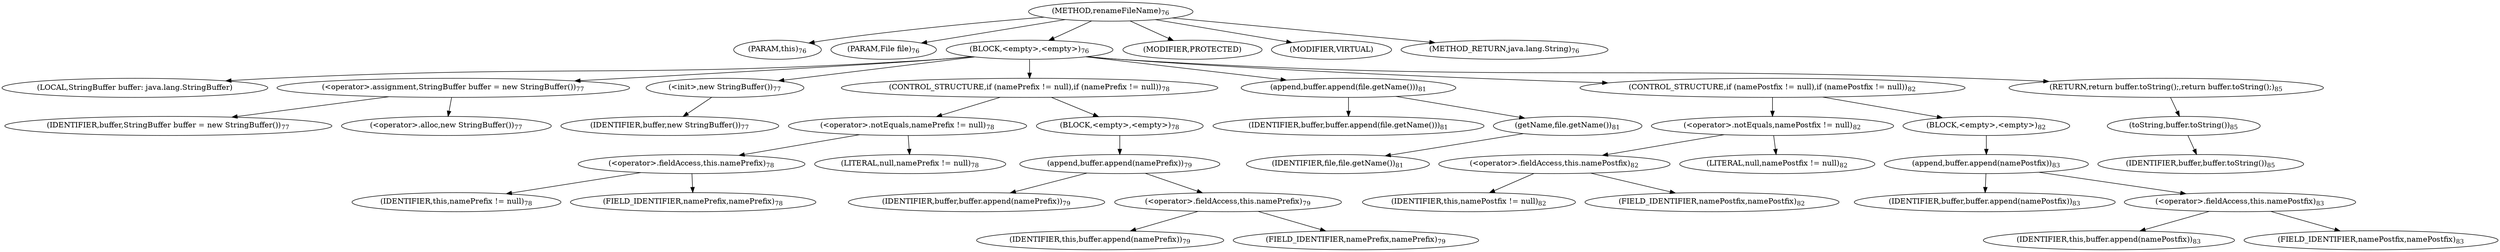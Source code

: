 digraph "renameFileName" {  
"152" [label = <(METHOD,renameFileName)<SUB>76</SUB>> ]
"153" [label = <(PARAM,this)<SUB>76</SUB>> ]
"154" [label = <(PARAM,File file)<SUB>76</SUB>> ]
"155" [label = <(BLOCK,&lt;empty&gt;,&lt;empty&gt;)<SUB>76</SUB>> ]
"13" [label = <(LOCAL,StringBuffer buffer: java.lang.StringBuffer)> ]
"156" [label = <(&lt;operator&gt;.assignment,StringBuffer buffer = new StringBuffer())<SUB>77</SUB>> ]
"157" [label = <(IDENTIFIER,buffer,StringBuffer buffer = new StringBuffer())<SUB>77</SUB>> ]
"158" [label = <(&lt;operator&gt;.alloc,new StringBuffer())<SUB>77</SUB>> ]
"159" [label = <(&lt;init&gt;,new StringBuffer())<SUB>77</SUB>> ]
"12" [label = <(IDENTIFIER,buffer,new StringBuffer())<SUB>77</SUB>> ]
"160" [label = <(CONTROL_STRUCTURE,if (namePrefix != null),if (namePrefix != null))<SUB>78</SUB>> ]
"161" [label = <(&lt;operator&gt;.notEquals,namePrefix != null)<SUB>78</SUB>> ]
"162" [label = <(&lt;operator&gt;.fieldAccess,this.namePrefix)<SUB>78</SUB>> ]
"163" [label = <(IDENTIFIER,this,namePrefix != null)<SUB>78</SUB>> ]
"164" [label = <(FIELD_IDENTIFIER,namePrefix,namePrefix)<SUB>78</SUB>> ]
"165" [label = <(LITERAL,null,namePrefix != null)<SUB>78</SUB>> ]
"166" [label = <(BLOCK,&lt;empty&gt;,&lt;empty&gt;)<SUB>78</SUB>> ]
"167" [label = <(append,buffer.append(namePrefix))<SUB>79</SUB>> ]
"168" [label = <(IDENTIFIER,buffer,buffer.append(namePrefix))<SUB>79</SUB>> ]
"169" [label = <(&lt;operator&gt;.fieldAccess,this.namePrefix)<SUB>79</SUB>> ]
"170" [label = <(IDENTIFIER,this,buffer.append(namePrefix))<SUB>79</SUB>> ]
"171" [label = <(FIELD_IDENTIFIER,namePrefix,namePrefix)<SUB>79</SUB>> ]
"172" [label = <(append,buffer.append(file.getName()))<SUB>81</SUB>> ]
"173" [label = <(IDENTIFIER,buffer,buffer.append(file.getName()))<SUB>81</SUB>> ]
"174" [label = <(getName,file.getName())<SUB>81</SUB>> ]
"175" [label = <(IDENTIFIER,file,file.getName())<SUB>81</SUB>> ]
"176" [label = <(CONTROL_STRUCTURE,if (namePostfix != null),if (namePostfix != null))<SUB>82</SUB>> ]
"177" [label = <(&lt;operator&gt;.notEquals,namePostfix != null)<SUB>82</SUB>> ]
"178" [label = <(&lt;operator&gt;.fieldAccess,this.namePostfix)<SUB>82</SUB>> ]
"179" [label = <(IDENTIFIER,this,namePostfix != null)<SUB>82</SUB>> ]
"180" [label = <(FIELD_IDENTIFIER,namePostfix,namePostfix)<SUB>82</SUB>> ]
"181" [label = <(LITERAL,null,namePostfix != null)<SUB>82</SUB>> ]
"182" [label = <(BLOCK,&lt;empty&gt;,&lt;empty&gt;)<SUB>82</SUB>> ]
"183" [label = <(append,buffer.append(namePostfix))<SUB>83</SUB>> ]
"184" [label = <(IDENTIFIER,buffer,buffer.append(namePostfix))<SUB>83</SUB>> ]
"185" [label = <(&lt;operator&gt;.fieldAccess,this.namePostfix)<SUB>83</SUB>> ]
"186" [label = <(IDENTIFIER,this,buffer.append(namePostfix))<SUB>83</SUB>> ]
"187" [label = <(FIELD_IDENTIFIER,namePostfix,namePostfix)<SUB>83</SUB>> ]
"188" [label = <(RETURN,return buffer.toString();,return buffer.toString();)<SUB>85</SUB>> ]
"189" [label = <(toString,buffer.toString())<SUB>85</SUB>> ]
"190" [label = <(IDENTIFIER,buffer,buffer.toString())<SUB>85</SUB>> ]
"191" [label = <(MODIFIER,PROTECTED)> ]
"192" [label = <(MODIFIER,VIRTUAL)> ]
"193" [label = <(METHOD_RETURN,java.lang.String)<SUB>76</SUB>> ]
  "152" -> "153" 
  "152" -> "154" 
  "152" -> "155" 
  "152" -> "191" 
  "152" -> "192" 
  "152" -> "193" 
  "155" -> "13" 
  "155" -> "156" 
  "155" -> "159" 
  "155" -> "160" 
  "155" -> "172" 
  "155" -> "176" 
  "155" -> "188" 
  "156" -> "157" 
  "156" -> "158" 
  "159" -> "12" 
  "160" -> "161" 
  "160" -> "166" 
  "161" -> "162" 
  "161" -> "165" 
  "162" -> "163" 
  "162" -> "164" 
  "166" -> "167" 
  "167" -> "168" 
  "167" -> "169" 
  "169" -> "170" 
  "169" -> "171" 
  "172" -> "173" 
  "172" -> "174" 
  "174" -> "175" 
  "176" -> "177" 
  "176" -> "182" 
  "177" -> "178" 
  "177" -> "181" 
  "178" -> "179" 
  "178" -> "180" 
  "182" -> "183" 
  "183" -> "184" 
  "183" -> "185" 
  "185" -> "186" 
  "185" -> "187" 
  "188" -> "189" 
  "189" -> "190" 
}
